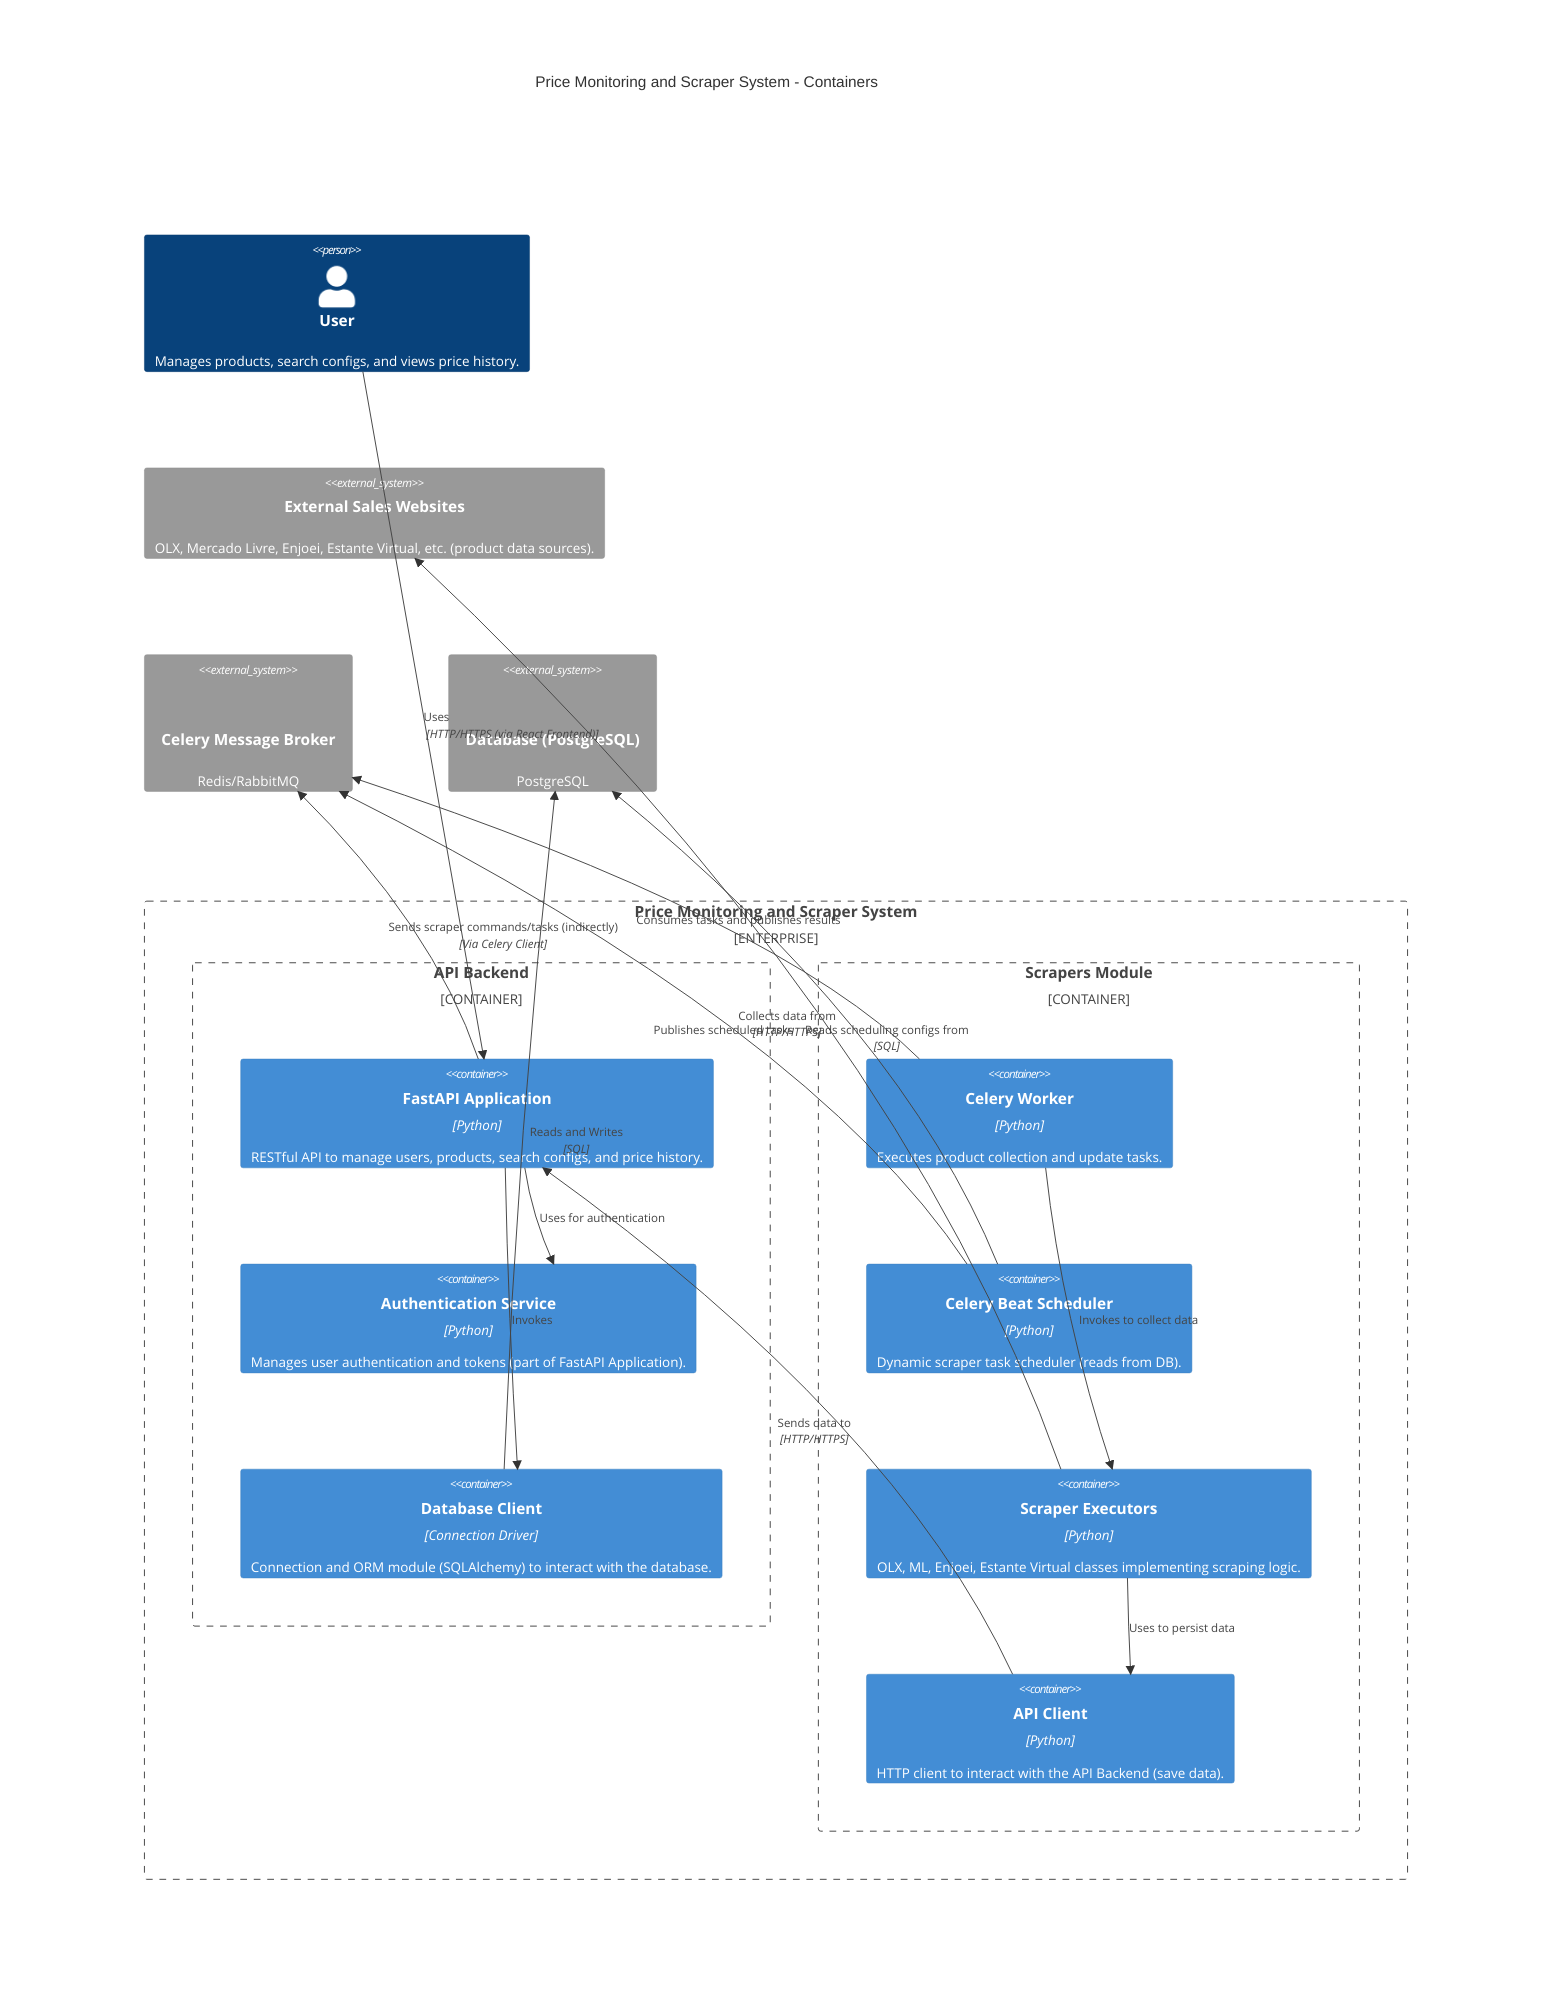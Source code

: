 C4Container
    title Price Monitoring and Scraper System - Containers
    Enterprise_Boundary(c1, "Price Monitoring and Scraper System") {
        Container_Boundary(backend_boundary, "API Backend") {
            Container(fastapi_app, "FastAPI Application", "Python", "RESTful API to manage users, products, search configs, and price history.")
            Container(auth_service, "Authentication Service", "Python", "Manages user authentication and tokens (part of FastAPI Application).")
            Container(database_client, "Database Client", "Connection Driver", "Connection and ORM module (SQLAlchemy) to interact with the database.")
        }
        Container_Boundary(scrapers_boundary, "Scrapers Module") {
            Container(celery_worker, "Celery Worker", "Python", "Executes product collection and update tasks.")
            Container(celery_beat_scheduler, "Celery Beat Scheduler", "Python", "Dynamic scraper task scheduler (reads from DB).")
            Container(scraper_executors, "Scraper Executors", "Python", "OLX, ML, Enjoei, Estante Virtual classes implementing scraping logic.")
            Container(api_client, "API Client", "Python", "HTTP client to interact with the API Backend (save data).")
        }
    }
    Person(user, "User", "Manages products, search configs, and views price history.")
    System_Ext(external_websites, "External Sales Websites", "OLX, Mercado Livre, Enjoei, Estante Virtual, etc. (product data sources).")
    System_Ext(celery_message_broker, "Celery Message Broker", "Redis/RabbitMQ", "Manages the message queue and communication between workers.")
    System_Ext(database, "Database (PostgreSQL)", "PostgreSQL", "Stores all application data.")
    Rel(user, fastapi_app, "Uses", "HTTP/HTTPS (via React Frontend)")
    Rel(fastapi_app, auth_service, "Uses for authentication")
    Rel(fastapi_app, database_client, "Invokes")
    Rel(database_client, database, "Reads and Writes", "SQL")
    Rel(celery_worker, scraper_executors, "Invokes to collect data")
    Rel(scraper_executors, external_websites, "Collects data from", "HTTP/HTTPS")
    Rel(scraper_executors, api_client, "Uses to persist data")
    Rel(api_client, fastapi_app, "Sends data to", "HTTP/HTTPS")
    Rel(celery_worker, celery_message_broker, "Consumes tasks and publishes results")
    Rel(celery_beat_scheduler, celery_message_broker, "Publishes scheduled tasks")
    Rel(celery_beat_scheduler, database, "Reads scheduling configs from", "SQL")
    Rel(fastapi_app, celery_message_broker, "Sends scraper commands/tasks (indirectly)", "Via Celery Client")